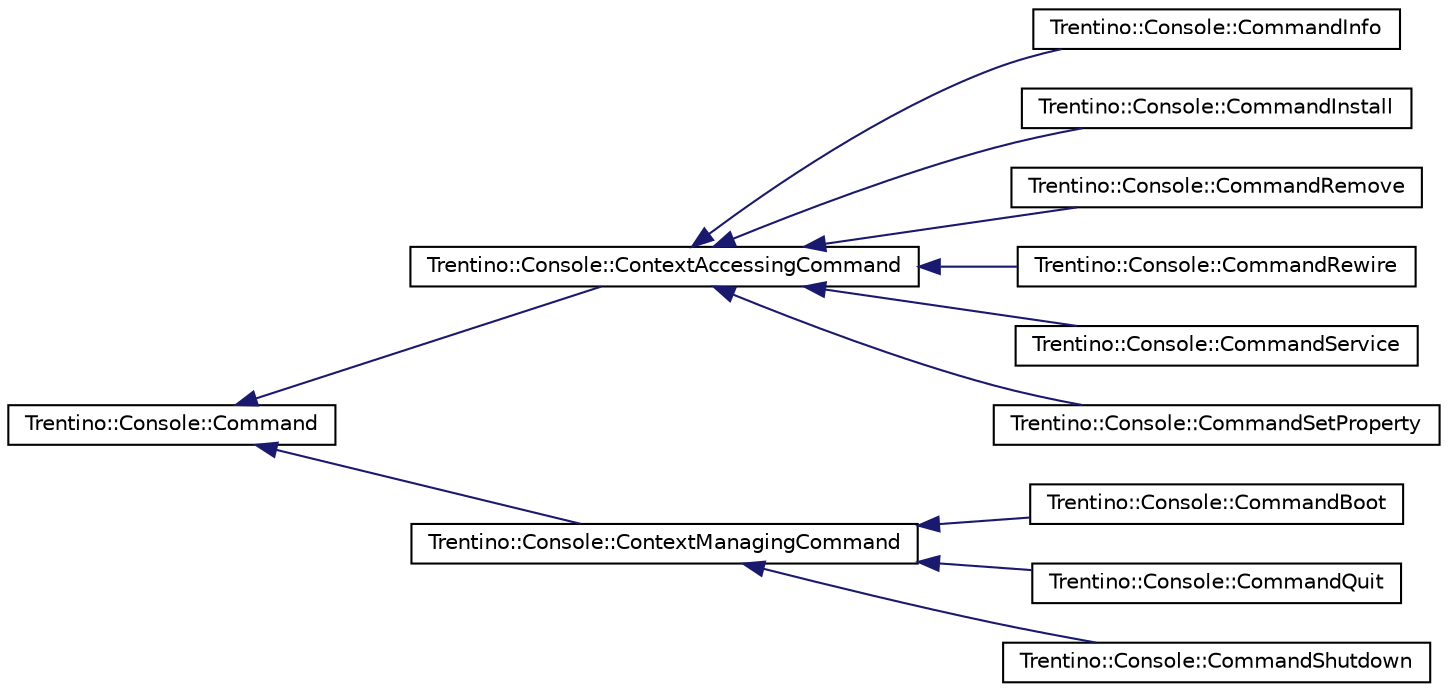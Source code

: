 digraph G
{
  edge [fontname="Helvetica",fontsize="10",labelfontname="Helvetica",labelfontsize="10"];
  node [fontname="Helvetica",fontsize="10",shape=record];
  rankdir="LR";
  Node1 [label="Trentino::Console::Command",height=0.2,width=0.4,color="black", fillcolor="white", style="filled",URL="$class_trentino_1_1_console_1_1_command.html",tooltip="A base abstract class for all the users commands."];
  Node1 -> Node2 [dir="back",color="midnightblue",fontsize="10",style="solid",fontname="Helvetica"];
  Node2 [label="Trentino::Console::ContextAccessingCommand",height=0.2,width=0.4,color="black", fillcolor="white", style="filled",URL="$class_trentino_1_1_console_1_1_context_accessing_command.html",tooltip="Base class for commands that need only non-modifying access to a context."];
  Node2 -> Node3 [dir="back",color="midnightblue",fontsize="10",style="solid",fontname="Helvetica"];
  Node3 [label="Trentino::Console::CommandInfo",height=0.2,width=0.4,color="black", fillcolor="white", style="filled",URL="$class_trentino_1_1_console_1_1_command_info.html",tooltip="Info command class declaration."];
  Node2 -> Node4 [dir="back",color="midnightblue",fontsize="10",style="solid",fontname="Helvetica"];
  Node4 [label="Trentino::Console::CommandInstall",height=0.2,width=0.4,color="black", fillcolor="white", style="filled",URL="$class_trentino_1_1_console_1_1_command_install.html",tooltip="Install command class declaration."];
  Node2 -> Node5 [dir="back",color="midnightblue",fontsize="10",style="solid",fontname="Helvetica"];
  Node5 [label="Trentino::Console::CommandRemove",height=0.2,width=0.4,color="black", fillcolor="white", style="filled",URL="$class_trentino_1_1_console_1_1_command_remove.html",tooltip="Remove command class declaration."];
  Node2 -> Node6 [dir="back",color="midnightblue",fontsize="10",style="solid",fontname="Helvetica"];
  Node6 [label="Trentino::Console::CommandRewire",height=0.2,width=0.4,color="black", fillcolor="white", style="filled",URL="$class_trentino_1_1_console_1_1_command_rewire.html",tooltip="Rewire command class declaration."];
  Node2 -> Node7 [dir="back",color="midnightblue",fontsize="10",style="solid",fontname="Helvetica"];
  Node7 [label="Trentino::Console::CommandService",height=0.2,width=0.4,color="black", fillcolor="white", style="filled",URL="$class_trentino_1_1_console_1_1_command_service.html",tooltip="Manage Runtime Windows service state."];
  Node2 -> Node8 [dir="back",color="midnightblue",fontsize="10",style="solid",fontname="Helvetica"];
  Node8 [label="Trentino::Console::CommandSetProperty",height=0.2,width=0.4,color="black", fillcolor="white", style="filled",URL="$class_trentino_1_1_console_1_1_command_set_property.html",tooltip="SetProperty command class declaration."];
  Node1 -> Node9 [dir="back",color="midnightblue",fontsize="10",style="solid",fontname="Helvetica"];
  Node9 [label="Trentino::Console::ContextManagingCommand",height=0.2,width=0.4,color="black", fillcolor="white", style="filled",URL="$class_trentino_1_1_console_1_1_context_managing_command.html",tooltip="Base class for commands that might modify, create and delete contexts."];
  Node9 -> Node10 [dir="back",color="midnightblue",fontsize="10",style="solid",fontname="Helvetica"];
  Node10 [label="Trentino::Console::CommandBoot",height=0.2,width=0.4,color="black", fillcolor="white", style="filled",URL="$class_trentino_1_1_console_1_1_command_boot.html"];
  Node9 -> Node11 [dir="back",color="midnightblue",fontsize="10",style="solid",fontname="Helvetica"];
  Node11 [label="Trentino::Console::CommandQuit",height=0.2,width=0.4,color="black", fillcolor="white", style="filled",URL="$class_trentino_1_1_console_1_1_command_quit.html",tooltip="Quit command class declaration."];
  Node9 -> Node12 [dir="back",color="midnightblue",fontsize="10",style="solid",fontname="Helvetica"];
  Node12 [label="Trentino::Console::CommandShutdown",height=0.2,width=0.4,color="black", fillcolor="white", style="filled",URL="$class_trentino_1_1_console_1_1_command_shutdown.html"];
}
